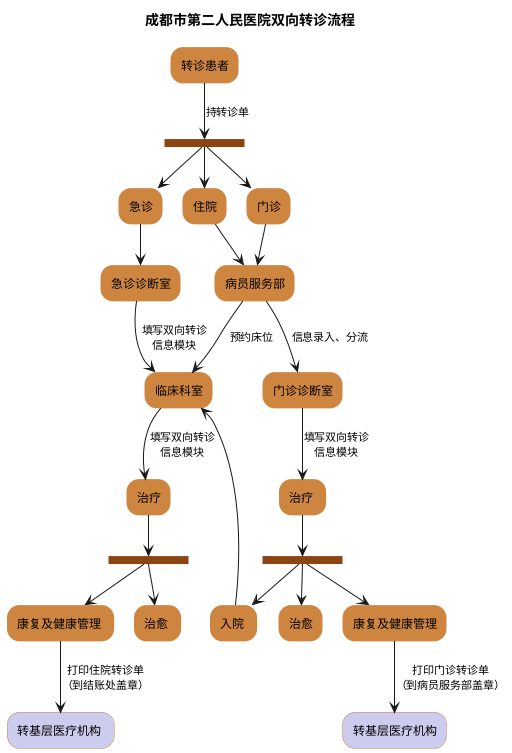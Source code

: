 @startuml
title 成都市第二人民医院双向转诊流程
scale 1
skinparam activity {
  StartColor red
  BarColor SaddleBrown
  EndColor Silver
  BackgroundColor Peru
  BackgroundColor<< Begin >> Olive
  BorderColor Peru
  FontName 黑体
}

"转诊患者" -->[持转诊单] ===B1===
--> "急诊"
--> "急诊诊断室"
--> [填写双向转诊\n信息模块]临床科室
===B1=== --> 住院
-->"病员服务部"
-->[预约床位]临床科室
-->[填写双向转诊\n信息模块]治疗
-->===D1===
-down->"治愈 "
===D1=== -->"康复及健康管理 "
-->[打印住院转诊单\n（到结账处盖章）]"转基层医疗机构 " #CCCCEE

===B1=== --> 门诊
-->"病员服务部"
-->[信息录入、分流]门诊诊断室
-->[填写双向转诊\n信息模块]"治疗 "
    -->===C1===
    -down->治愈
    ===C1===-down->"入院 "
    -left->临床科室
    ===C1=== -down->"康复及健康管理"
    -down->[打印门诊转诊单\n（到病员服务部盖章）]转基层医疗机构 #CCCCEE


@enduml
